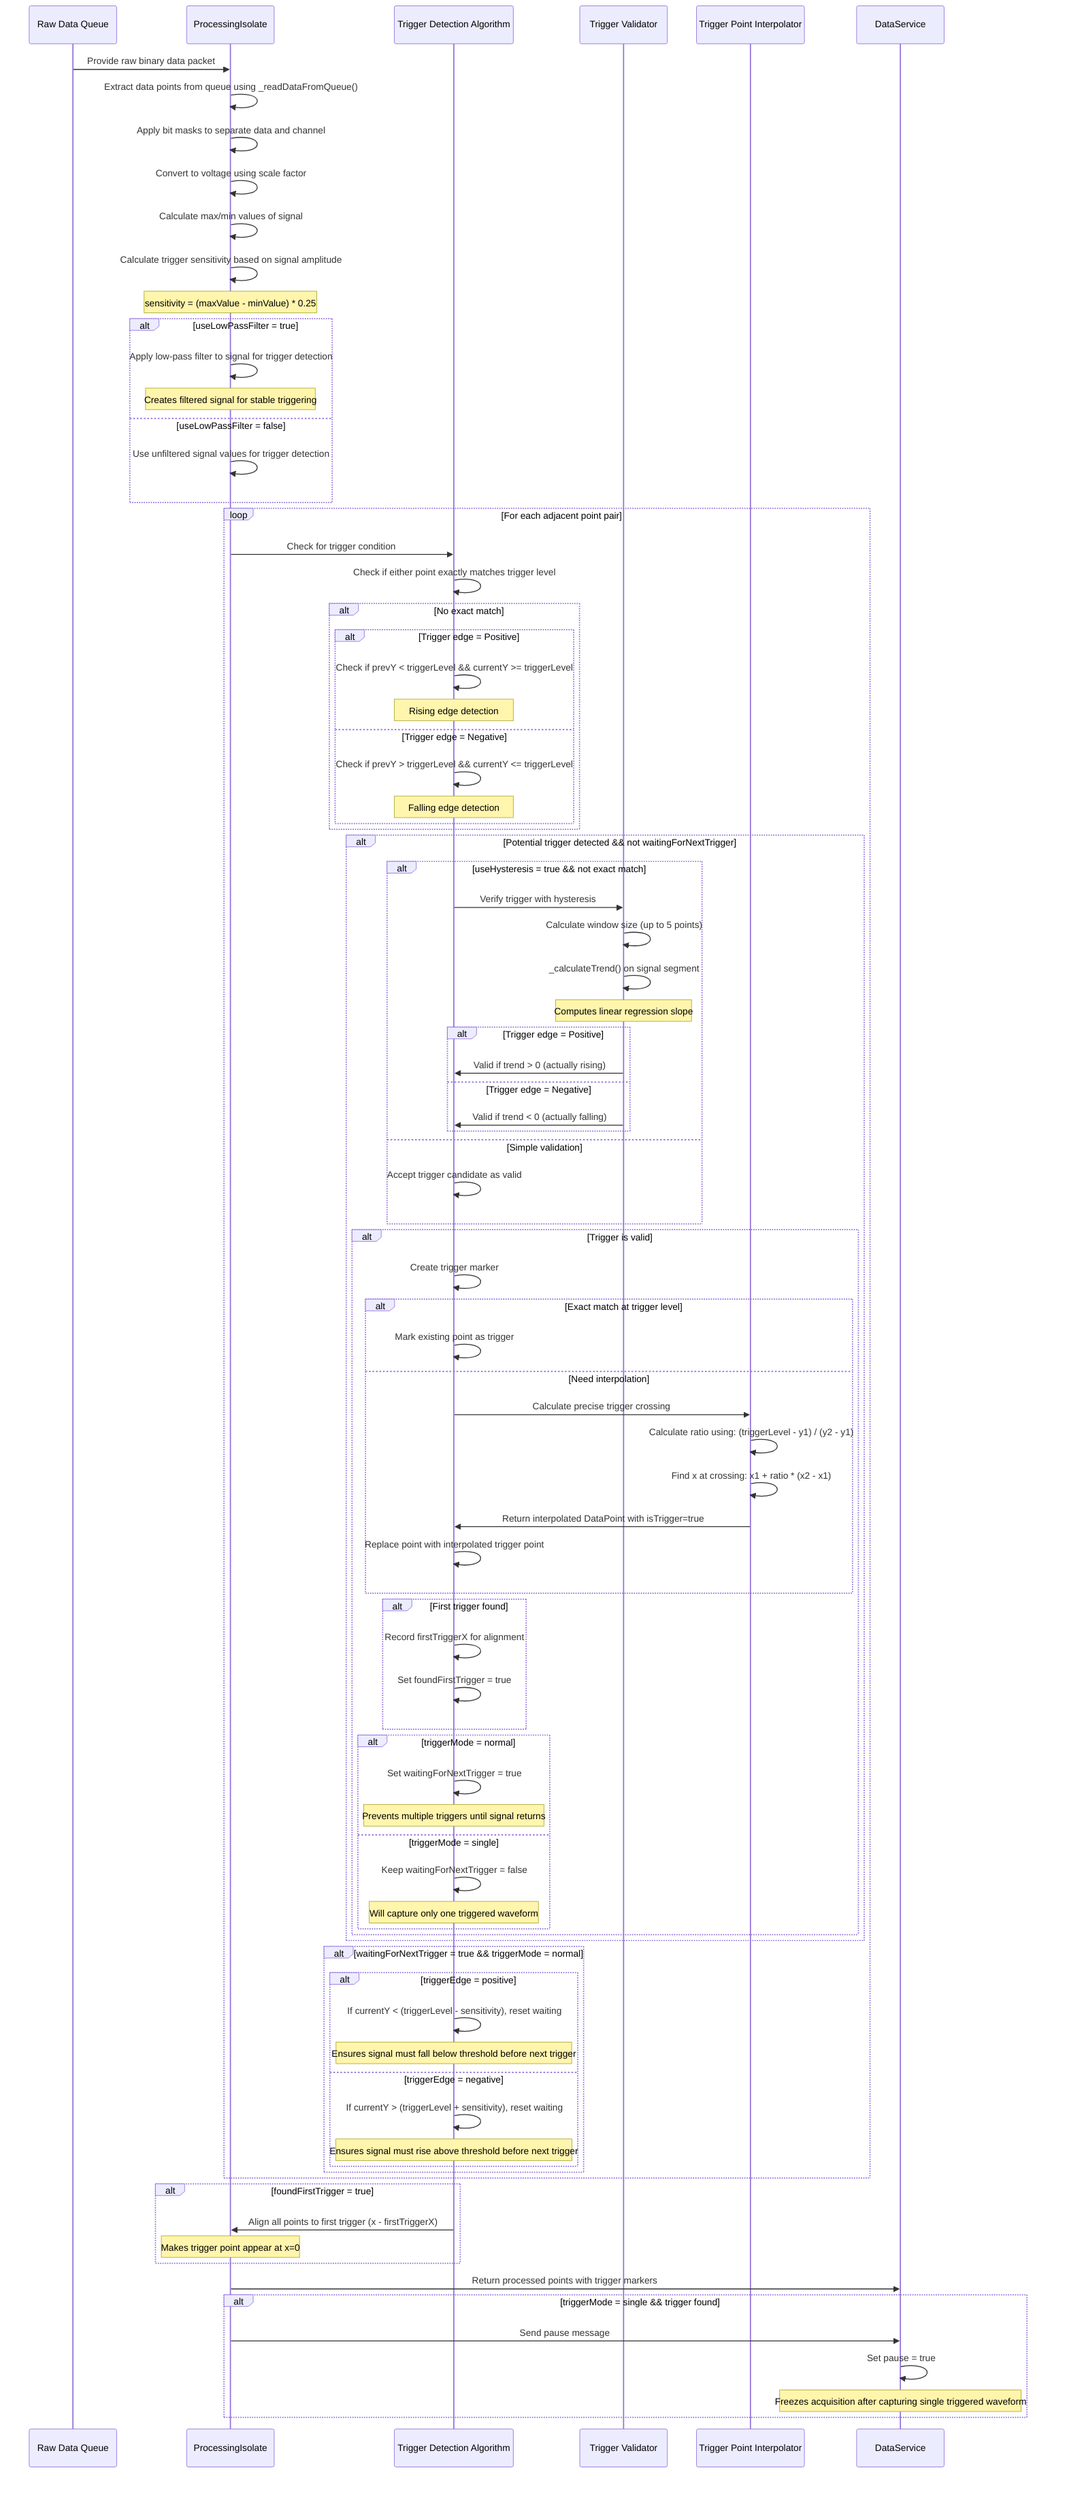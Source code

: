 sequenceDiagram
    participant Queue as Raw Data Queue
    participant Processor as ProcessingIsolate
    participant TriggerAlgo as Trigger Detection Algorithm
    participant Validator as Trigger Validator
    participant Interpolator as Trigger Point Interpolator
    participant DataService
    
    Queue->>Processor: Provide raw binary data packet
    
    %% Data extraction phase
    Processor->>Processor: Extract data points from queue using _readDataFromQueue()
    Processor->>Processor: Apply bit masks to separate data and channel
    Processor->>Processor: Convert to voltage using scale factor
    Processor->>Processor: Calculate max/min values of signal
    
    %% Prepare for trigger detection
    Processor->>Processor: Calculate trigger sensitivity based on signal amplitude
    Note over Processor: sensitivity = (maxValue - minValue) * 0.25
    
    %% Apply filter if needed
    alt useLowPassFilter = true
        Processor->>Processor: Apply low-pass filter to signal for trigger detection
        Note over Processor: Creates filtered signal for stable triggering
    else useLowPassFilter = false
        Processor->>Processor: Use unfiltered signal values for trigger detection
    end
    
    %% Main detection loop
    loop For each adjacent point pair
        Processor->>TriggerAlgo: Check for trigger condition
        
        %% First check for exact trigger level match
        TriggerAlgo->>TriggerAlgo: Check if either point exactly matches trigger level
        
        alt No exact match
            %% Check for level crossing
            alt Trigger edge = Positive
                TriggerAlgo->>TriggerAlgo: Check if prevY < triggerLevel && currentY >= triggerLevel
                Note over TriggerAlgo: Rising edge detection
            else Trigger edge = Negative
                TriggerAlgo->>TriggerAlgo: Check if prevY > triggerLevel && currentY <= triggerLevel
                Note over TriggerAlgo: Falling edge detection
            end
        end
        
        alt Potential trigger detected && not waitingForNextTrigger
            %% Apply hysteresis if enabled
            alt useHysteresis = true && not exact match
                TriggerAlgo->>Validator: Verify trigger with hysteresis
                Validator->>Validator: Calculate window size (up to 5 points)
                Validator->>Validator: _calculateTrend() on signal segment
                Note over Validator: Computes linear regression slope
                
                alt Trigger edge = Positive
                    Validator->>TriggerAlgo: Valid if trend > 0 (actually rising)
                else Trigger edge = Negative
                    Validator->>TriggerAlgo: Valid if trend < 0 (actually falling)
                end
            else Simple validation
                TriggerAlgo->>TriggerAlgo: Accept trigger candidate as valid
            end
            
            %% Process valid trigger
            alt Trigger is valid
                TriggerAlgo->>TriggerAlgo: Create trigger marker
                
                alt Exact match at trigger level
                    TriggerAlgo->>TriggerAlgo: Mark existing point as trigger
                else Need interpolation
                    TriggerAlgo->>Interpolator: Calculate precise trigger crossing
                    Interpolator->>Interpolator: Calculate ratio using: (triggerLevel - y1) / (y2 - y1)
                    Interpolator->>Interpolator: Find x at crossing: x1 + ratio * (x2 - x1)
                    Interpolator->>TriggerAlgo: Return interpolated DataPoint with isTrigger=true
                    TriggerAlgo->>TriggerAlgo: Replace point with interpolated trigger point
                end
                
                alt First trigger found
                    TriggerAlgo->>TriggerAlgo: Record firstTriggerX for alignment
                    TriggerAlgo->>TriggerAlgo: Set foundFirstTrigger = true
                end
                
                alt triggerMode = normal
                    TriggerAlgo->>TriggerAlgo: Set waitingForNextTrigger = true
                    Note over TriggerAlgo: Prevents multiple triggers until signal returns
                else triggerMode = single
                    TriggerAlgo->>TriggerAlgo: Keep waitingForNextTrigger = false
                    Note over TriggerAlgo: Will capture only one triggered waveform
                end
            end
        end
        
        %% Reset waiting state when signal moves away from trigger zone
        alt waitingForNextTrigger = true && triggerMode = normal
            alt triggerEdge = positive
                TriggerAlgo->>TriggerAlgo: If currentY < (triggerLevel - sensitivity), reset waiting
                Note over TriggerAlgo: Ensures signal must fall below threshold before next trigger
            else triggerEdge = negative
                TriggerAlgo->>TriggerAlgo: If currentY > (triggerLevel + sensitivity), reset waiting
                Note over TriggerAlgo: Ensures signal must rise above threshold before next trigger
            end
        end
    end
    
    %% Final alignment and output
    alt foundFirstTrigger = true
        TriggerAlgo->>Processor: Align all points to first trigger (x - firstTriggerX)
        Note over Processor: Makes trigger point appear at x=0
    end
    
    %% Return results
    Processor->>DataService: Return processed points with trigger markers
    
    alt triggerMode = single && trigger found
        Processor->>DataService: Send pause message
        DataService->>DataService: Set pause = true
        Note over DataService: Freezes acquisition after capturing single triggered waveform
    end